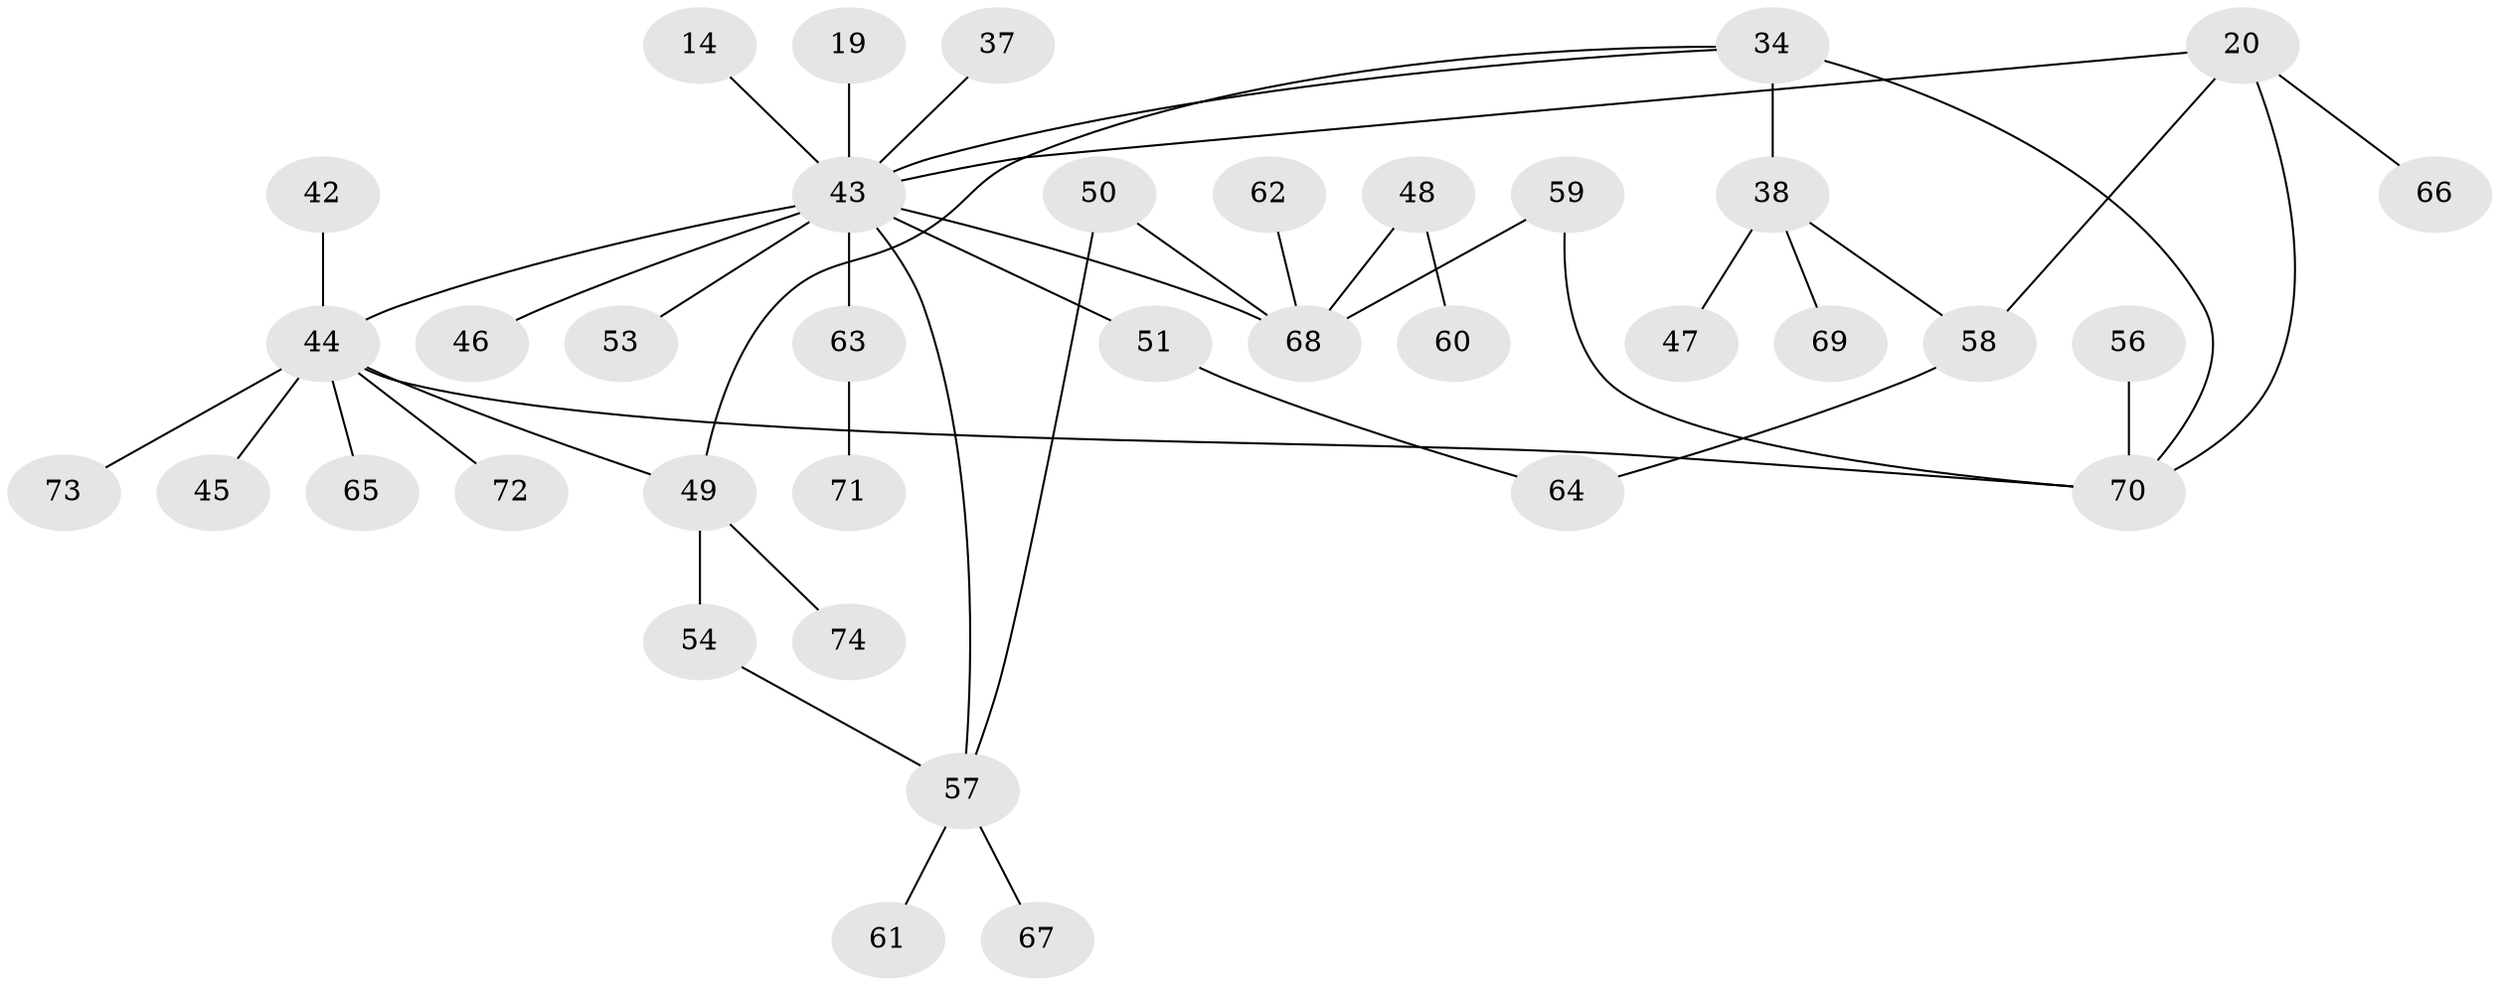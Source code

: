 // original degree distribution, {5: 0.08108108108108109, 2: 0.33783783783783783, 8: 0.013513513513513514, 6: 0.013513513513513514, 3: 0.16216216216216217, 1: 0.35135135135135137, 4: 0.04054054054054054}
// Generated by graph-tools (version 1.1) at 2025/42/03/09/25 04:42:36]
// undirected, 37 vertices, 44 edges
graph export_dot {
graph [start="1"]
  node [color=gray90,style=filled];
  14;
  19;
  20 [super="+7"];
  34 [super="+23"];
  37 [super="+26"];
  38 [super="+32+30"];
  42;
  43 [super="+5+4"];
  44 [super="+16+22+33"];
  45;
  46;
  47;
  48;
  49 [super="+36+39+41"];
  50;
  51;
  53;
  54 [super="+35"];
  56;
  57 [super="+25"];
  58 [super="+29"];
  59;
  60;
  61;
  62;
  63 [super="+55"];
  64;
  65;
  66 [super="+40"];
  67;
  68 [super="+24+13"];
  69;
  70 [super="+8+9+52"];
  71;
  72;
  73;
  74;
  14 -- 43;
  19 -- 43;
  20 -- 58 [weight=2];
  20 -- 70;
  20 -- 43;
  20 -- 66;
  34 -- 70;
  34 -- 43;
  34 -- 38 [weight=2];
  34 -- 49;
  37 -- 43;
  38 -- 58;
  38 -- 69;
  38 -- 47;
  42 -- 44;
  43 -- 68 [weight=2];
  43 -- 46;
  43 -- 51;
  43 -- 53;
  43 -- 57;
  43 -- 44;
  43 -- 63;
  44 -- 45;
  44 -- 73;
  44 -- 70;
  44 -- 65;
  44 -- 72;
  44 -- 49;
  48 -- 60;
  48 -- 68;
  49 -- 54;
  49 -- 74;
  50 -- 57;
  50 -- 68;
  51 -- 64;
  54 -- 57;
  56 -- 70;
  57 -- 61;
  57 -- 67;
  58 -- 64;
  59 -- 70;
  59 -- 68;
  62 -- 68;
  63 -- 71;
}
